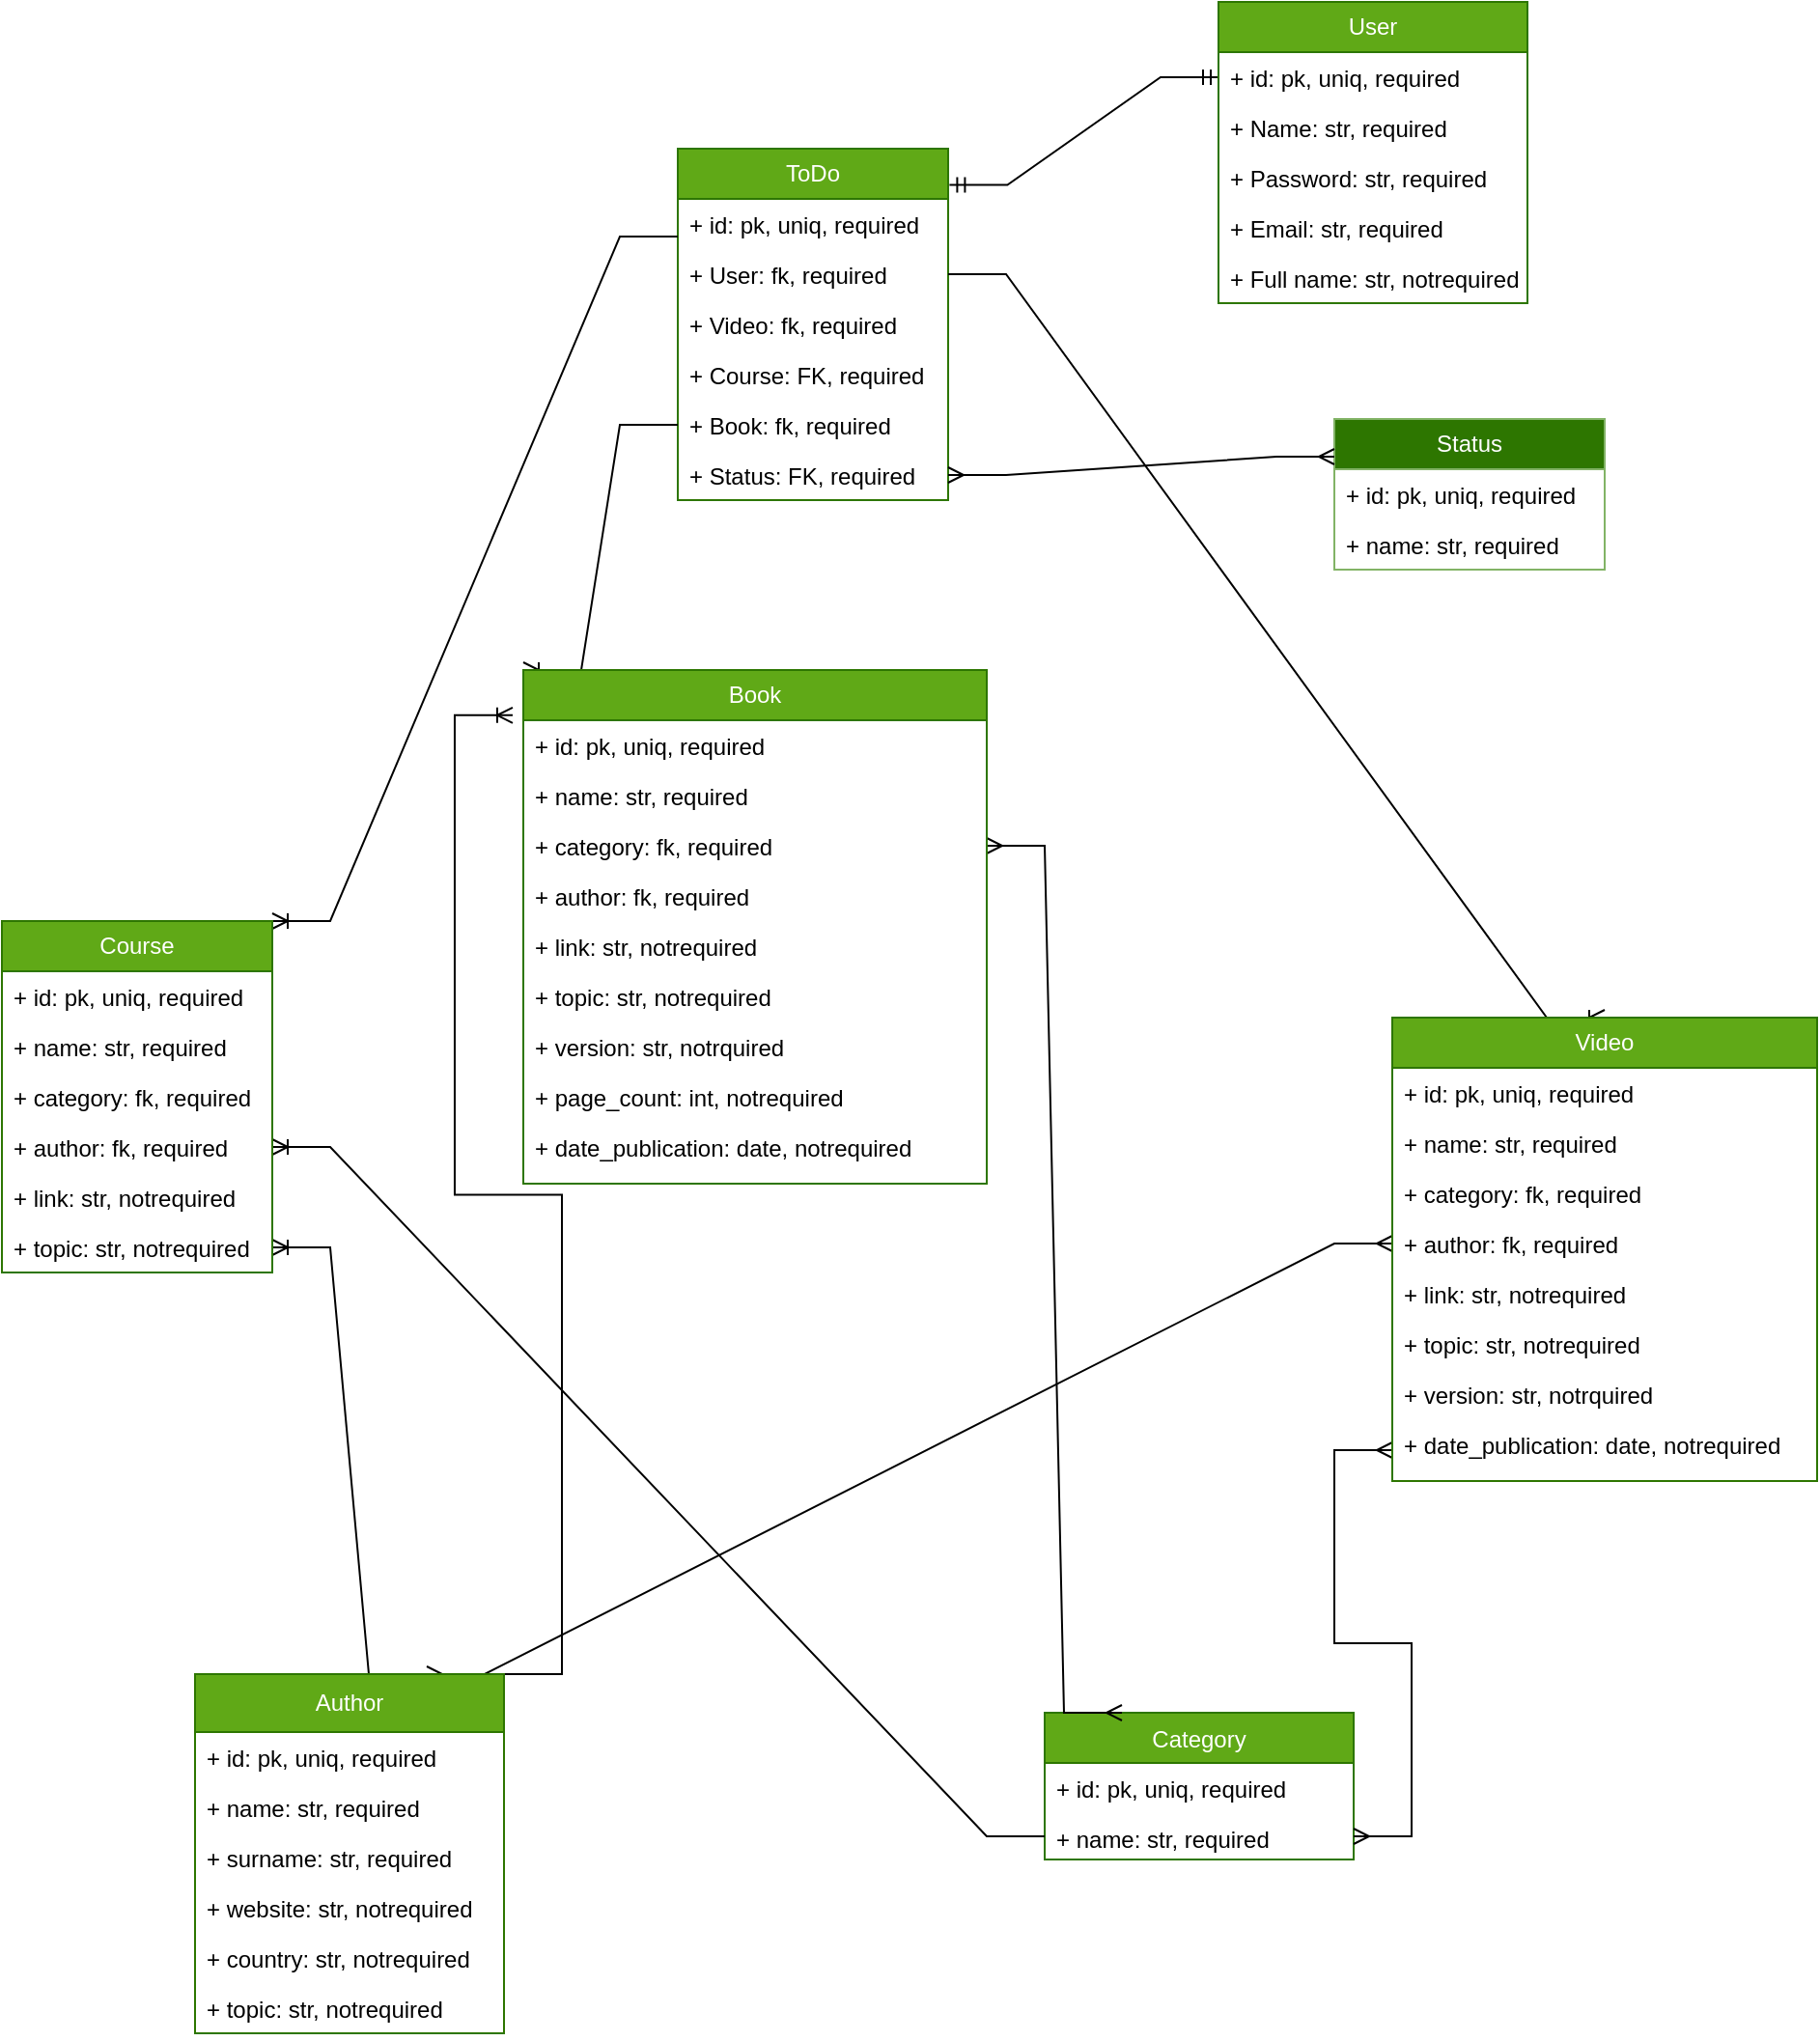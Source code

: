 <mxfile version="21.2.8" type="device">
  <diagram id="C5RBs43oDa-KdzZeNtuy" name="Page-1">
    <mxGraphModel dx="1484" dy="836" grid="1" gridSize="10" guides="1" tooltips="1" connect="1" arrows="1" fold="1" page="1" pageScale="1" pageWidth="827" pageHeight="1169" math="0" shadow="0">
      <root>
        <mxCell id="WIyWlLk6GJQsqaUBKTNV-0" />
        <mxCell id="WIyWlLk6GJQsqaUBKTNV-1" parent="WIyWlLk6GJQsqaUBKTNV-0" />
        <mxCell id="es8ylH77g-jP_sv23xc6-0" value="Category" style="swimlane;fontStyle=0;align=center;verticalAlign=top;childLayout=stackLayout;horizontal=1;startSize=26;horizontalStack=0;resizeParent=1;resizeLast=0;collapsible=1;marginBottom=0;rounded=0;shadow=0;strokeWidth=1;fillColor=#60a917;fontColor=#ffffff;strokeColor=#2D7600;" parent="WIyWlLk6GJQsqaUBKTNV-1" vertex="1">
          <mxGeometry x="560" y="890" width="160" height="76" as="geometry">
            <mxRectangle x="340" y="380" width="170" height="26" as="alternateBounds" />
          </mxGeometry>
        </mxCell>
        <mxCell id="HxmFCQ0VBM_kV-yfQ_Zh-7" value="+ id: pk, uniq, required" style="text;strokeColor=none;fillColor=none;align=left;verticalAlign=top;spacingLeft=4;spacingRight=4;overflow=hidden;rotatable=0;points=[[0,0.5],[1,0.5]];portConstraint=eastwest;whiteSpace=wrap;html=1;" vertex="1" parent="es8ylH77g-jP_sv23xc6-0">
          <mxGeometry y="26" width="160" height="26" as="geometry" />
        </mxCell>
        <mxCell id="es8ylH77g-jP_sv23xc6-1" value="+ name: str, required&#xa;" style="text;align=left;verticalAlign=top;spacingLeft=4;spacingRight=4;overflow=hidden;rotatable=0;points=[[0,0.5],[1,0.5]];portConstraint=eastwest;" parent="es8ylH77g-jP_sv23xc6-0" vertex="1">
          <mxGeometry y="52" width="160" height="24" as="geometry" />
        </mxCell>
        <mxCell id="es8ylH77g-jP_sv23xc6-8" value="" style="edgeStyle=entityRelationEdgeStyle;fontSize=12;html=1;endArrow=ERoneToMany;rounded=0;entryX=1;entryY=0.5;entryDx=0;entryDy=0;exitX=0;exitY=0.5;exitDx=0;exitDy=0;" parent="WIyWlLk6GJQsqaUBKTNV-1" source="es8ylH77g-jP_sv23xc6-1" target="HbYE70hCJ88BT2Lm55qk-5" edge="1">
          <mxGeometry width="100" height="100" relative="1" as="geometry">
            <mxPoint x="200" y="660" as="sourcePoint" />
            <mxPoint x="460" y="340" as="targetPoint" />
          </mxGeometry>
        </mxCell>
        <mxCell id="es8ylH77g-jP_sv23xc6-10" value="" style="edgeStyle=entityRelationEdgeStyle;fontSize=12;html=1;endArrow=ERmany;startArrow=ERmany;rounded=0;exitX=1;exitY=0.5;exitDx=0;exitDy=0;entryX=0;entryY=0.5;entryDx=0;entryDy=0;" parent="WIyWlLk6GJQsqaUBKTNV-1" source="es8ylH77g-jP_sv23xc6-1" target="HbYE70hCJ88BT2Lm55qk-27" edge="1">
          <mxGeometry width="100" height="100" relative="1" as="geometry">
            <mxPoint x="360" y="440" as="sourcePoint" />
            <mxPoint x="660" y="620" as="targetPoint" />
          </mxGeometry>
        </mxCell>
        <mxCell id="es8ylH77g-jP_sv23xc6-11" value="" style="edgeStyle=entityRelationEdgeStyle;fontSize=12;html=1;endArrow=ERmany;startArrow=ERmany;rounded=0;exitX=1;exitY=0.5;exitDx=0;exitDy=0;entryX=0.25;entryY=0;entryDx=0;entryDy=0;" parent="WIyWlLk6GJQsqaUBKTNV-1" source="HbYE70hCJ88BT2Lm55qk-11" target="es8ylH77g-jP_sv23xc6-0" edge="1">
          <mxGeometry width="100" height="100" relative="1" as="geometry">
            <mxPoint x="374" y="430" as="sourcePoint" />
            <mxPoint x="520" y="840" as="targetPoint" />
          </mxGeometry>
        </mxCell>
        <mxCell id="es8ylH77g-jP_sv23xc6-14" value="" style="edgeStyle=entityRelationEdgeStyle;fontSize=12;html=1;endArrow=ERoneToMany;rounded=0;exitX=1;exitY=0;exitDx=0;exitDy=0;entryX=-0.023;entryY=0.088;entryDx=0;entryDy=0;entryPerimeter=0;" parent="WIyWlLk6GJQsqaUBKTNV-1" source="HbYE70hCJ88BT2Lm55qk-28" target="HbYE70hCJ88BT2Lm55qk-9" edge="1">
          <mxGeometry width="100" height="100" relative="1" as="geometry">
            <mxPoint x="530" y="240" as="sourcePoint" />
            <mxPoint x="310" y="601" as="targetPoint" />
          </mxGeometry>
        </mxCell>
        <mxCell id="es8ylH77g-jP_sv23xc6-15" value="" style="edgeStyle=entityRelationEdgeStyle;fontSize=12;html=1;endArrow=ERoneToMany;rounded=0;entryX=1;entryY=0.5;entryDx=0;entryDy=0;exitX=0.75;exitY=0;exitDx=0;exitDy=0;" parent="WIyWlLk6GJQsqaUBKTNV-1" source="HbYE70hCJ88BT2Lm55qk-28" target="HbYE70hCJ88BT2Lm55qk-7" edge="1">
          <mxGeometry width="100" height="100" relative="1" as="geometry">
            <mxPoint x="460" y="320" as="sourcePoint" />
            <mxPoint x="560" y="220" as="targetPoint" />
          </mxGeometry>
        </mxCell>
        <mxCell id="es8ylH77g-jP_sv23xc6-16" value="" style="edgeStyle=entityRelationEdgeStyle;fontSize=12;html=1;endArrow=ERmany;startArrow=ERmany;rounded=0;entryX=0.75;entryY=0;entryDx=0;entryDy=0;exitX=0;exitY=0.5;exitDx=0;exitDy=0;" parent="WIyWlLk6GJQsqaUBKTNV-1" source="HbYE70hCJ88BT2Lm55qk-22" target="HbYE70hCJ88BT2Lm55qk-28" edge="1">
          <mxGeometry width="100" height="100" relative="1" as="geometry">
            <mxPoint x="946" y="648" as="sourcePoint" />
            <mxPoint x="610" y="250" as="targetPoint" />
          </mxGeometry>
        </mxCell>
        <mxCell id="es8ylH77g-jP_sv23xc6-20" value="ToDo" style="swimlane;fontStyle=0;childLayout=stackLayout;horizontal=1;startSize=26;fillColor=#60a917;horizontalStack=0;resizeParent=1;resizeParentMax=0;resizeLast=0;collapsible=1;marginBottom=0;whiteSpace=wrap;html=1;fontColor=#ffffff;strokeColor=#2D7600;" parent="WIyWlLk6GJQsqaUBKTNV-1" vertex="1">
          <mxGeometry x="370" y="80" width="140" height="182" as="geometry" />
        </mxCell>
        <mxCell id="HxmFCQ0VBM_kV-yfQ_Zh-2" value="+ id: pk, uniq, required" style="text;strokeColor=none;fillColor=none;align=left;verticalAlign=top;spacingLeft=4;spacingRight=4;overflow=hidden;rotatable=0;points=[[0,0.5],[1,0.5]];portConstraint=eastwest;whiteSpace=wrap;html=1;" vertex="1" parent="es8ylH77g-jP_sv23xc6-20">
          <mxGeometry y="26" width="140" height="26" as="geometry" />
        </mxCell>
        <mxCell id="es8ylH77g-jP_sv23xc6-21" value="+ User: fk, required" style="text;strokeColor=none;fillColor=none;align=left;verticalAlign=top;spacingLeft=4;spacingRight=4;overflow=hidden;rotatable=0;points=[[0,0.5],[1,0.5]];portConstraint=eastwest;whiteSpace=wrap;html=1;" parent="es8ylH77g-jP_sv23xc6-20" vertex="1">
          <mxGeometry y="52" width="140" height="26" as="geometry" />
        </mxCell>
        <mxCell id="es8ylH77g-jP_sv23xc6-22" value="+ Video: fk, required" style="text;strokeColor=none;fillColor=none;align=left;verticalAlign=top;spacingLeft=4;spacingRight=4;overflow=hidden;rotatable=0;points=[[0,0.5],[1,0.5]];portConstraint=eastwest;whiteSpace=wrap;html=1;" parent="es8ylH77g-jP_sv23xc6-20" vertex="1">
          <mxGeometry y="78" width="140" height="26" as="geometry" />
        </mxCell>
        <mxCell id="es8ylH77g-jP_sv23xc6-23" value="+ Course: FK, required" style="text;strokeColor=none;fillColor=none;align=left;verticalAlign=top;spacingLeft=4;spacingRight=4;overflow=hidden;rotatable=0;points=[[0,0.5],[1,0.5]];portConstraint=eastwest;whiteSpace=wrap;html=1;" parent="es8ylH77g-jP_sv23xc6-20" vertex="1">
          <mxGeometry y="104" width="140" height="26" as="geometry" />
        </mxCell>
        <mxCell id="es8ylH77g-jP_sv23xc6-24" value="+ Book: fk, required" style="text;strokeColor=none;fillColor=none;align=left;verticalAlign=top;spacingLeft=4;spacingRight=4;overflow=hidden;rotatable=0;points=[[0,0.5],[1,0.5]];portConstraint=eastwest;whiteSpace=wrap;html=1;" parent="es8ylH77g-jP_sv23xc6-20" vertex="1">
          <mxGeometry y="130" width="140" height="26" as="geometry" />
        </mxCell>
        <mxCell id="HxmFCQ0VBM_kV-yfQ_Zh-14" value="+ Status: FK, required" style="text;strokeColor=none;fillColor=none;align=left;verticalAlign=top;spacingLeft=4;spacingRight=4;overflow=hidden;rotatable=0;points=[[0,0.5],[1,0.5]];portConstraint=eastwest;whiteSpace=wrap;html=1;" vertex="1" parent="es8ylH77g-jP_sv23xc6-20">
          <mxGeometry y="156" width="140" height="26" as="geometry" />
        </mxCell>
        <mxCell id="es8ylH77g-jP_sv23xc6-25" value="" style="edgeStyle=entityRelationEdgeStyle;fontSize=12;html=1;endArrow=ERmandOne;startArrow=ERmandOne;rounded=0;exitX=1.005;exitY=0.103;exitDx=0;exitDy=0;exitPerimeter=0;entryX=0;entryY=0.25;entryDx=0;entryDy=0;" parent="WIyWlLk6GJQsqaUBKTNV-1" source="es8ylH77g-jP_sv23xc6-20" target="es8ylH77g-jP_sv23xc6-26" edge="1">
          <mxGeometry width="100" height="100" relative="1" as="geometry">
            <mxPoint x="930" y="260" as="sourcePoint" />
            <mxPoint x="1030" y="138" as="targetPoint" />
          </mxGeometry>
        </mxCell>
        <mxCell id="es8ylH77g-jP_sv23xc6-26" value="User" style="swimlane;fontStyle=0;childLayout=stackLayout;horizontal=1;startSize=26;fillColor=#60a917;horizontalStack=0;resizeParent=1;resizeParentMax=0;resizeLast=0;collapsible=1;marginBottom=0;whiteSpace=wrap;html=1;fontColor=#ffffff;strokeColor=#2D7600;" parent="WIyWlLk6GJQsqaUBKTNV-1" vertex="1">
          <mxGeometry x="650" y="4" width="160" height="156" as="geometry" />
        </mxCell>
        <mxCell id="HxmFCQ0VBM_kV-yfQ_Zh-1" value="+ id: pk, uniq, required" style="text;strokeColor=none;fillColor=none;align=left;verticalAlign=top;spacingLeft=4;spacingRight=4;overflow=hidden;rotatable=0;points=[[0,0.5],[1,0.5]];portConstraint=eastwest;whiteSpace=wrap;html=1;" vertex="1" parent="es8ylH77g-jP_sv23xc6-26">
          <mxGeometry y="26" width="160" height="26" as="geometry" />
        </mxCell>
        <mxCell id="es8ylH77g-jP_sv23xc6-27" value="+ Name: str, required" style="text;strokeColor=none;fillColor=none;align=left;verticalAlign=top;spacingLeft=4;spacingRight=4;overflow=hidden;rotatable=0;points=[[0,0.5],[1,0.5]];portConstraint=eastwest;whiteSpace=wrap;html=1;" parent="es8ylH77g-jP_sv23xc6-26" vertex="1">
          <mxGeometry y="52" width="160" height="26" as="geometry" />
        </mxCell>
        <mxCell id="es8ylH77g-jP_sv23xc6-28" value="+ Password: str, required" style="text;strokeColor=none;fillColor=none;align=left;verticalAlign=top;spacingLeft=4;spacingRight=4;overflow=hidden;rotatable=0;points=[[0,0.5],[1,0.5]];portConstraint=eastwest;whiteSpace=wrap;html=1;" parent="es8ylH77g-jP_sv23xc6-26" vertex="1">
          <mxGeometry y="78" width="160" height="26" as="geometry" />
        </mxCell>
        <mxCell id="es8ylH77g-jP_sv23xc6-29" value="+ Email: str, required" style="text;strokeColor=none;fillColor=none;align=left;verticalAlign=top;spacingLeft=4;spacingRight=4;overflow=hidden;rotatable=0;points=[[0,0.5],[1,0.5]];portConstraint=eastwest;whiteSpace=wrap;html=1;" parent="es8ylH77g-jP_sv23xc6-26" vertex="1">
          <mxGeometry y="104" width="160" height="26" as="geometry" />
        </mxCell>
        <mxCell id="HbYE70hCJ88BT2Lm55qk-1" value="+ Full name: str, notrequired" style="text;strokeColor=none;fillColor=none;align=left;verticalAlign=top;spacingLeft=4;spacingRight=4;overflow=hidden;rotatable=0;points=[[0,0.5],[1,0.5]];portConstraint=eastwest;whiteSpace=wrap;html=1;" parent="es8ylH77g-jP_sv23xc6-26" vertex="1">
          <mxGeometry y="130" width="160" height="26" as="geometry" />
        </mxCell>
        <mxCell id="es8ylH77g-jP_sv23xc6-31" value="" style="edgeStyle=entityRelationEdgeStyle;fontSize=12;html=1;endArrow=ERoneToMany;rounded=0;exitX=1;exitY=0.5;exitDx=0;exitDy=0;entryX=0.5;entryY=0;entryDx=0;entryDy=0;sourcePerimeterSpacing=2;" parent="WIyWlLk6GJQsqaUBKTNV-1" source="es8ylH77g-jP_sv23xc6-21" target="HbYE70hCJ88BT2Lm55qk-19" edge="1">
          <mxGeometry width="100" height="100" relative="1" as="geometry">
            <mxPoint x="680" y="340" as="sourcePoint" />
            <mxPoint x="590" y="240" as="targetPoint" />
          </mxGeometry>
        </mxCell>
        <mxCell id="es8ylH77g-jP_sv23xc6-32" value="" style="edgeStyle=entityRelationEdgeStyle;fontSize=12;html=1;endArrow=ERoneToMany;rounded=0;entryX=0;entryY=0;entryDx=0;entryDy=0;exitX=0;exitY=0.5;exitDx=0;exitDy=0;" parent="WIyWlLk6GJQsqaUBKTNV-1" source="es8ylH77g-jP_sv23xc6-24" target="HbYE70hCJ88BT2Lm55qk-9" edge="1">
          <mxGeometry width="100" height="100" relative="1" as="geometry">
            <mxPoint x="130" y="310" as="sourcePoint" />
            <mxPoint x="230" y="210" as="targetPoint" />
          </mxGeometry>
        </mxCell>
        <mxCell id="es8ylH77g-jP_sv23xc6-33" value="" style="edgeStyle=entityRelationEdgeStyle;fontSize=12;html=1;endArrow=ERoneToMany;rounded=0;entryX=1;entryY=0;entryDx=0;entryDy=0;exitX=0;exitY=0.25;exitDx=0;exitDy=0;" parent="WIyWlLk6GJQsqaUBKTNV-1" source="es8ylH77g-jP_sv23xc6-20" target="HbYE70hCJ88BT2Lm55qk-2" edge="1">
          <mxGeometry width="100" height="100" relative="1" as="geometry">
            <mxPoint x="100" y="300" as="sourcePoint" />
            <mxPoint x="220" y="200" as="targetPoint" />
          </mxGeometry>
        </mxCell>
        <mxCell id="HbYE70hCJ88BT2Lm55qk-2" value="Course" style="swimlane;fontStyle=0;childLayout=stackLayout;horizontal=1;startSize=26;fillColor=#60a917;horizontalStack=0;resizeParent=1;resizeParentMax=0;resizeLast=0;collapsible=1;marginBottom=0;whiteSpace=wrap;html=1;fontColor=#ffffff;strokeColor=#2D7600;" parent="WIyWlLk6GJQsqaUBKTNV-1" vertex="1">
          <mxGeometry x="20" y="480" width="140" height="182" as="geometry" />
        </mxCell>
        <mxCell id="HxmFCQ0VBM_kV-yfQ_Zh-4" value="+ id: pk, uniq, required" style="text;strokeColor=none;fillColor=none;align=left;verticalAlign=top;spacingLeft=4;spacingRight=4;overflow=hidden;rotatable=0;points=[[0,0.5],[1,0.5]];portConstraint=eastwest;whiteSpace=wrap;html=1;" vertex="1" parent="HbYE70hCJ88BT2Lm55qk-2">
          <mxGeometry y="26" width="140" height="26" as="geometry" />
        </mxCell>
        <mxCell id="HbYE70hCJ88BT2Lm55qk-3" value="+ name: str, required" style="text;strokeColor=none;fillColor=none;align=left;verticalAlign=top;spacingLeft=4;spacingRight=4;overflow=hidden;rotatable=0;points=[[0,0.5],[1,0.5]];portConstraint=eastwest;whiteSpace=wrap;html=1;" parent="HbYE70hCJ88BT2Lm55qk-2" vertex="1">
          <mxGeometry y="52" width="140" height="26" as="geometry" />
        </mxCell>
        <mxCell id="HbYE70hCJ88BT2Lm55qk-4" value="+ category: fk, required" style="text;strokeColor=none;fillColor=none;align=left;verticalAlign=top;spacingLeft=4;spacingRight=4;overflow=hidden;rotatable=0;points=[[0,0.5],[1,0.5]];portConstraint=eastwest;whiteSpace=wrap;html=1;" parent="HbYE70hCJ88BT2Lm55qk-2" vertex="1">
          <mxGeometry y="78" width="140" height="26" as="geometry" />
        </mxCell>
        <mxCell id="HbYE70hCJ88BT2Lm55qk-5" value="+ author: fk, required" style="text;strokeColor=none;fillColor=none;align=left;verticalAlign=top;spacingLeft=4;spacingRight=4;overflow=hidden;rotatable=0;points=[[0,0.5],[1,0.5]];portConstraint=eastwest;whiteSpace=wrap;html=1;" parent="HbYE70hCJ88BT2Lm55qk-2" vertex="1">
          <mxGeometry y="104" width="140" height="26" as="geometry" />
        </mxCell>
        <mxCell id="HbYE70hCJ88BT2Lm55qk-6" value="+ link: str, notrequired" style="text;strokeColor=none;fillColor=none;align=left;verticalAlign=top;spacingLeft=4;spacingRight=4;overflow=hidden;rotatable=0;points=[[0,0.5],[1,0.5]];portConstraint=eastwest;whiteSpace=wrap;html=1;" parent="HbYE70hCJ88BT2Lm55qk-2" vertex="1">
          <mxGeometry y="130" width="140" height="26" as="geometry" />
        </mxCell>
        <mxCell id="HbYE70hCJ88BT2Lm55qk-7" value="+ topic: str, notrequired" style="text;strokeColor=none;fillColor=none;align=left;verticalAlign=top;spacingLeft=4;spacingRight=4;overflow=hidden;rotatable=0;points=[[0,0.5],[1,0.5]];portConstraint=eastwest;whiteSpace=wrap;html=1;" parent="HbYE70hCJ88BT2Lm55qk-2" vertex="1">
          <mxGeometry y="156" width="140" height="26" as="geometry" />
        </mxCell>
        <mxCell id="HbYE70hCJ88BT2Lm55qk-9" value="Book" style="swimlane;fontStyle=0;childLayout=stackLayout;horizontal=1;startSize=26;fillColor=#60a917;horizontalStack=0;resizeParent=1;resizeParentMax=0;resizeLast=0;collapsible=1;marginBottom=0;whiteSpace=wrap;html=1;fontColor=#ffffff;strokeColor=#2D7600;" parent="WIyWlLk6GJQsqaUBKTNV-1" vertex="1">
          <mxGeometry x="290" y="350" width="240" height="266" as="geometry" />
        </mxCell>
        <mxCell id="HxmFCQ0VBM_kV-yfQ_Zh-3" value="+ id: pk, uniq, required" style="text;strokeColor=none;fillColor=none;align=left;verticalAlign=top;spacingLeft=4;spacingRight=4;overflow=hidden;rotatable=0;points=[[0,0.5],[1,0.5]];portConstraint=eastwest;whiteSpace=wrap;html=1;" vertex="1" parent="HbYE70hCJ88BT2Lm55qk-9">
          <mxGeometry y="26" width="240" height="26" as="geometry" />
        </mxCell>
        <mxCell id="HbYE70hCJ88BT2Lm55qk-10" value="+ name: str, required" style="text;strokeColor=none;fillColor=none;align=left;verticalAlign=top;spacingLeft=4;spacingRight=4;overflow=hidden;rotatable=0;points=[[0,0.5],[1,0.5]];portConstraint=eastwest;whiteSpace=wrap;html=1;" parent="HbYE70hCJ88BT2Lm55qk-9" vertex="1">
          <mxGeometry y="52" width="240" height="26" as="geometry" />
        </mxCell>
        <mxCell id="HbYE70hCJ88BT2Lm55qk-11" value="+ category: fk, required" style="text;strokeColor=none;fillColor=none;align=left;verticalAlign=top;spacingLeft=4;spacingRight=4;overflow=hidden;rotatable=0;points=[[0,0.5],[1,0.5]];portConstraint=eastwest;whiteSpace=wrap;html=1;" parent="HbYE70hCJ88BT2Lm55qk-9" vertex="1">
          <mxGeometry y="78" width="240" height="26" as="geometry" />
        </mxCell>
        <mxCell id="HbYE70hCJ88BT2Lm55qk-12" value="+ author: fk, required" style="text;strokeColor=none;fillColor=none;align=left;verticalAlign=top;spacingLeft=4;spacingRight=4;overflow=hidden;rotatable=0;points=[[0,0.5],[1,0.5]];portConstraint=eastwest;whiteSpace=wrap;html=1;" parent="HbYE70hCJ88BT2Lm55qk-9" vertex="1">
          <mxGeometry y="104" width="240" height="26" as="geometry" />
        </mxCell>
        <mxCell id="HbYE70hCJ88BT2Lm55qk-13" value="+ link: str, notrequired" style="text;strokeColor=none;fillColor=none;align=left;verticalAlign=top;spacingLeft=4;spacingRight=4;overflow=hidden;rotatable=0;points=[[0,0.5],[1,0.5]];portConstraint=eastwest;whiteSpace=wrap;html=1;" parent="HbYE70hCJ88BT2Lm55qk-9" vertex="1">
          <mxGeometry y="130" width="240" height="26" as="geometry" />
        </mxCell>
        <mxCell id="HbYE70hCJ88BT2Lm55qk-14" value="+ topic: str, notrequired" style="text;strokeColor=none;fillColor=none;align=left;verticalAlign=top;spacingLeft=4;spacingRight=4;overflow=hidden;rotatable=0;points=[[0,0.5],[1,0.5]];portConstraint=eastwest;whiteSpace=wrap;html=1;" parent="HbYE70hCJ88BT2Lm55qk-9" vertex="1">
          <mxGeometry y="156" width="240" height="26" as="geometry" />
        </mxCell>
        <mxCell id="HbYE70hCJ88BT2Lm55qk-15" value="+ version: str, notrquired" style="text;strokeColor=none;fillColor=none;align=left;verticalAlign=top;spacingLeft=4;spacingRight=4;overflow=hidden;rotatable=0;points=[[0,0.5],[1,0.5]];portConstraint=eastwest;whiteSpace=wrap;html=1;" parent="HbYE70hCJ88BT2Lm55qk-9" vertex="1">
          <mxGeometry y="182" width="240" height="26" as="geometry" />
        </mxCell>
        <mxCell id="HbYE70hCJ88BT2Lm55qk-16" value="+ page_count: int, notrequired" style="text;strokeColor=none;fillColor=none;align=left;verticalAlign=top;spacingLeft=4;spacingRight=4;overflow=hidden;rotatable=0;points=[[0,0.5],[1,0.5]];portConstraint=eastwest;whiteSpace=wrap;html=1;" parent="HbYE70hCJ88BT2Lm55qk-9" vertex="1">
          <mxGeometry y="208" width="240" height="26" as="geometry" />
        </mxCell>
        <mxCell id="HbYE70hCJ88BT2Lm55qk-17" value="+ date_publication: date, notrequired" style="text;strokeColor=none;fillColor=none;align=left;verticalAlign=top;spacingLeft=4;spacingRight=4;overflow=hidden;rotatable=0;points=[[0,0.5],[1,0.5]];portConstraint=eastwest;whiteSpace=wrap;html=1;" parent="HbYE70hCJ88BT2Lm55qk-9" vertex="1">
          <mxGeometry y="234" width="240" height="32" as="geometry" />
        </mxCell>
        <mxCell id="HbYE70hCJ88BT2Lm55qk-19" value="Video" style="swimlane;fontStyle=0;childLayout=stackLayout;horizontal=1;startSize=26;fillColor=#60a917;horizontalStack=0;resizeParent=1;resizeParentMax=0;resizeLast=0;collapsible=1;marginBottom=0;whiteSpace=wrap;html=1;fontColor=#ffffff;strokeColor=#2D7600;" parent="WIyWlLk6GJQsqaUBKTNV-1" vertex="1">
          <mxGeometry x="740" y="530" width="220" height="240" as="geometry" />
        </mxCell>
        <mxCell id="HxmFCQ0VBM_kV-yfQ_Zh-5" value="+ id: pk, uniq, required" style="text;strokeColor=none;fillColor=none;align=left;verticalAlign=top;spacingLeft=4;spacingRight=4;overflow=hidden;rotatable=0;points=[[0,0.5],[1,0.5]];portConstraint=eastwest;whiteSpace=wrap;html=1;" vertex="1" parent="HbYE70hCJ88BT2Lm55qk-19">
          <mxGeometry y="26" width="220" height="26" as="geometry" />
        </mxCell>
        <mxCell id="HbYE70hCJ88BT2Lm55qk-20" value="+ name: str, required" style="text;strokeColor=none;fillColor=none;align=left;verticalAlign=top;spacingLeft=4;spacingRight=4;overflow=hidden;rotatable=0;points=[[0,0.5],[1,0.5]];portConstraint=eastwest;whiteSpace=wrap;html=1;" parent="HbYE70hCJ88BT2Lm55qk-19" vertex="1">
          <mxGeometry y="52" width="220" height="26" as="geometry" />
        </mxCell>
        <mxCell id="HbYE70hCJ88BT2Lm55qk-21" value="+ category: fk, required" style="text;strokeColor=none;fillColor=none;align=left;verticalAlign=top;spacingLeft=4;spacingRight=4;overflow=hidden;rotatable=0;points=[[0,0.5],[1,0.5]];portConstraint=eastwest;whiteSpace=wrap;html=1;" parent="HbYE70hCJ88BT2Lm55qk-19" vertex="1">
          <mxGeometry y="78" width="220" height="26" as="geometry" />
        </mxCell>
        <mxCell id="HbYE70hCJ88BT2Lm55qk-22" value="+ author: fk, required" style="text;strokeColor=none;fillColor=none;align=left;verticalAlign=top;spacingLeft=4;spacingRight=4;overflow=hidden;rotatable=0;points=[[0,0.5],[1,0.5]];portConstraint=eastwest;whiteSpace=wrap;html=1;" parent="HbYE70hCJ88BT2Lm55qk-19" vertex="1">
          <mxGeometry y="104" width="220" height="26" as="geometry" />
        </mxCell>
        <mxCell id="HbYE70hCJ88BT2Lm55qk-23" value="+ link: str, notrequired" style="text;strokeColor=none;fillColor=none;align=left;verticalAlign=top;spacingLeft=4;spacingRight=4;overflow=hidden;rotatable=0;points=[[0,0.5],[1,0.5]];portConstraint=eastwest;whiteSpace=wrap;html=1;" parent="HbYE70hCJ88BT2Lm55qk-19" vertex="1">
          <mxGeometry y="130" width="220" height="26" as="geometry" />
        </mxCell>
        <mxCell id="HbYE70hCJ88BT2Lm55qk-24" value="+ topic: str, notrequired" style="text;strokeColor=none;fillColor=none;align=left;verticalAlign=top;spacingLeft=4;spacingRight=4;overflow=hidden;rotatable=0;points=[[0,0.5],[1,0.5]];portConstraint=eastwest;whiteSpace=wrap;html=1;" parent="HbYE70hCJ88BT2Lm55qk-19" vertex="1">
          <mxGeometry y="156" width="220" height="26" as="geometry" />
        </mxCell>
        <mxCell id="HbYE70hCJ88BT2Lm55qk-25" value="+ version: str, notrquired" style="text;strokeColor=none;fillColor=none;align=left;verticalAlign=top;spacingLeft=4;spacingRight=4;overflow=hidden;rotatable=0;points=[[0,0.5],[1,0.5]];portConstraint=eastwest;whiteSpace=wrap;html=1;" parent="HbYE70hCJ88BT2Lm55qk-19" vertex="1">
          <mxGeometry y="182" width="220" height="26" as="geometry" />
        </mxCell>
        <mxCell id="HbYE70hCJ88BT2Lm55qk-27" value="+ date_publication: date, notrequired" style="text;strokeColor=none;fillColor=none;align=left;verticalAlign=top;spacingLeft=4;spacingRight=4;overflow=hidden;rotatable=0;points=[[0,0.5],[1,0.5]];portConstraint=eastwest;whiteSpace=wrap;html=1;" parent="HbYE70hCJ88BT2Lm55qk-19" vertex="1">
          <mxGeometry y="208" width="220" height="32" as="geometry" />
        </mxCell>
        <mxCell id="HbYE70hCJ88BT2Lm55qk-28" value="Author" style="swimlane;fontStyle=0;childLayout=stackLayout;horizontal=1;startSize=30;fillColor=#60a917;horizontalStack=0;resizeParent=1;resizeParentMax=0;resizeLast=0;collapsible=1;marginBottom=0;whiteSpace=wrap;html=1;fontColor=#ffffff;strokeColor=#2D7600;" parent="WIyWlLk6GJQsqaUBKTNV-1" vertex="1">
          <mxGeometry x="120" y="870" width="160" height="186" as="geometry" />
        </mxCell>
        <mxCell id="HxmFCQ0VBM_kV-yfQ_Zh-6" value="+ id: pk, uniq, required" style="text;strokeColor=none;fillColor=none;align=left;verticalAlign=top;spacingLeft=4;spacingRight=4;overflow=hidden;rotatable=0;points=[[0,0.5],[1,0.5]];portConstraint=eastwest;whiteSpace=wrap;html=1;" vertex="1" parent="HbYE70hCJ88BT2Lm55qk-28">
          <mxGeometry y="30" width="160" height="26" as="geometry" />
        </mxCell>
        <mxCell id="HbYE70hCJ88BT2Lm55qk-29" value="+ name: str, required" style="text;strokeColor=none;fillColor=none;align=left;verticalAlign=top;spacingLeft=4;spacingRight=4;overflow=hidden;rotatable=0;points=[[0,0.5],[1,0.5]];portConstraint=eastwest;whiteSpace=wrap;html=1;" parent="HbYE70hCJ88BT2Lm55qk-28" vertex="1">
          <mxGeometry y="56" width="160" height="26" as="geometry" />
        </mxCell>
        <mxCell id="HbYE70hCJ88BT2Lm55qk-30" value="+ surname: str, required" style="text;strokeColor=none;fillColor=none;align=left;verticalAlign=top;spacingLeft=4;spacingRight=4;overflow=hidden;rotatable=0;points=[[0,0.5],[1,0.5]];portConstraint=eastwest;whiteSpace=wrap;html=1;" parent="HbYE70hCJ88BT2Lm55qk-28" vertex="1">
          <mxGeometry y="82" width="160" height="26" as="geometry" />
        </mxCell>
        <mxCell id="HbYE70hCJ88BT2Lm55qk-31" value="+ website: str, notrequired" style="text;strokeColor=none;fillColor=none;align=left;verticalAlign=top;spacingLeft=4;spacingRight=4;overflow=hidden;rotatable=0;points=[[0,0.5],[1,0.5]];portConstraint=eastwest;whiteSpace=wrap;html=1;" parent="HbYE70hCJ88BT2Lm55qk-28" vertex="1">
          <mxGeometry y="108" width="160" height="26" as="geometry" />
        </mxCell>
        <mxCell id="HbYE70hCJ88BT2Lm55qk-32" value="+ country: str, notrequired" style="text;strokeColor=none;fillColor=none;align=left;verticalAlign=top;spacingLeft=4;spacingRight=4;overflow=hidden;rotatable=0;points=[[0,0.5],[1,0.5]];portConstraint=eastwest;whiteSpace=wrap;html=1;" parent="HbYE70hCJ88BT2Lm55qk-28" vertex="1">
          <mxGeometry y="134" width="160" height="26" as="geometry" />
        </mxCell>
        <mxCell id="HbYE70hCJ88BT2Lm55qk-33" value="+ topic: str, notrequired" style="text;strokeColor=none;fillColor=none;align=left;verticalAlign=top;spacingLeft=4;spacingRight=4;overflow=hidden;rotatable=0;points=[[0,0.5],[1,0.5]];portConstraint=eastwest;whiteSpace=wrap;html=1;" parent="HbYE70hCJ88BT2Lm55qk-28" vertex="1">
          <mxGeometry y="160" width="160" height="26" as="geometry" />
        </mxCell>
        <mxCell id="HxmFCQ0VBM_kV-yfQ_Zh-8" value="Status" style="swimlane;fontStyle=0;childLayout=stackLayout;horizontal=1;startSize=26;fillColor=#2D7600;horizontalStack=0;resizeParent=1;resizeParentMax=0;resizeLast=0;collapsible=1;marginBottom=0;whiteSpace=wrap;html=1;strokeColor=#82b366;fontColor=#FFFFFF;" vertex="1" parent="WIyWlLk6GJQsqaUBKTNV-1">
          <mxGeometry x="710" y="220" width="140" height="78" as="geometry" />
        </mxCell>
        <mxCell id="HxmFCQ0VBM_kV-yfQ_Zh-9" value="+ id: pk, uniq, required" style="text;strokeColor=none;fillColor=none;align=left;verticalAlign=top;spacingLeft=4;spacingRight=4;overflow=hidden;rotatable=0;points=[[0,0.5],[1,0.5]];portConstraint=eastwest;whiteSpace=wrap;html=1;" vertex="1" parent="HxmFCQ0VBM_kV-yfQ_Zh-8">
          <mxGeometry y="26" width="140" height="26" as="geometry" />
        </mxCell>
        <mxCell id="HxmFCQ0VBM_kV-yfQ_Zh-10" value="+ name: str, required" style="text;strokeColor=none;fillColor=none;align=left;verticalAlign=top;spacingLeft=4;spacingRight=4;overflow=hidden;rotatable=0;points=[[0,0.5],[1,0.5]];portConstraint=eastwest;whiteSpace=wrap;html=1;" vertex="1" parent="HxmFCQ0VBM_kV-yfQ_Zh-8">
          <mxGeometry y="52" width="140" height="26" as="geometry" />
        </mxCell>
        <mxCell id="HxmFCQ0VBM_kV-yfQ_Zh-13" value="" style="edgeStyle=entityRelationEdgeStyle;fontSize=12;html=1;endArrow=ERmany;startArrow=ERmany;rounded=0;entryX=0;entryY=0.25;entryDx=0;entryDy=0;exitX=1;exitY=0.5;exitDx=0;exitDy=0;" edge="1" parent="WIyWlLk6GJQsqaUBKTNV-1" source="HxmFCQ0VBM_kV-yfQ_Zh-14" target="HxmFCQ0VBM_kV-yfQ_Zh-8">
          <mxGeometry width="100" height="100" relative="1" as="geometry">
            <mxPoint x="480" y="370" as="sourcePoint" />
            <mxPoint x="580" y="270" as="targetPoint" />
          </mxGeometry>
        </mxCell>
      </root>
    </mxGraphModel>
  </diagram>
</mxfile>
